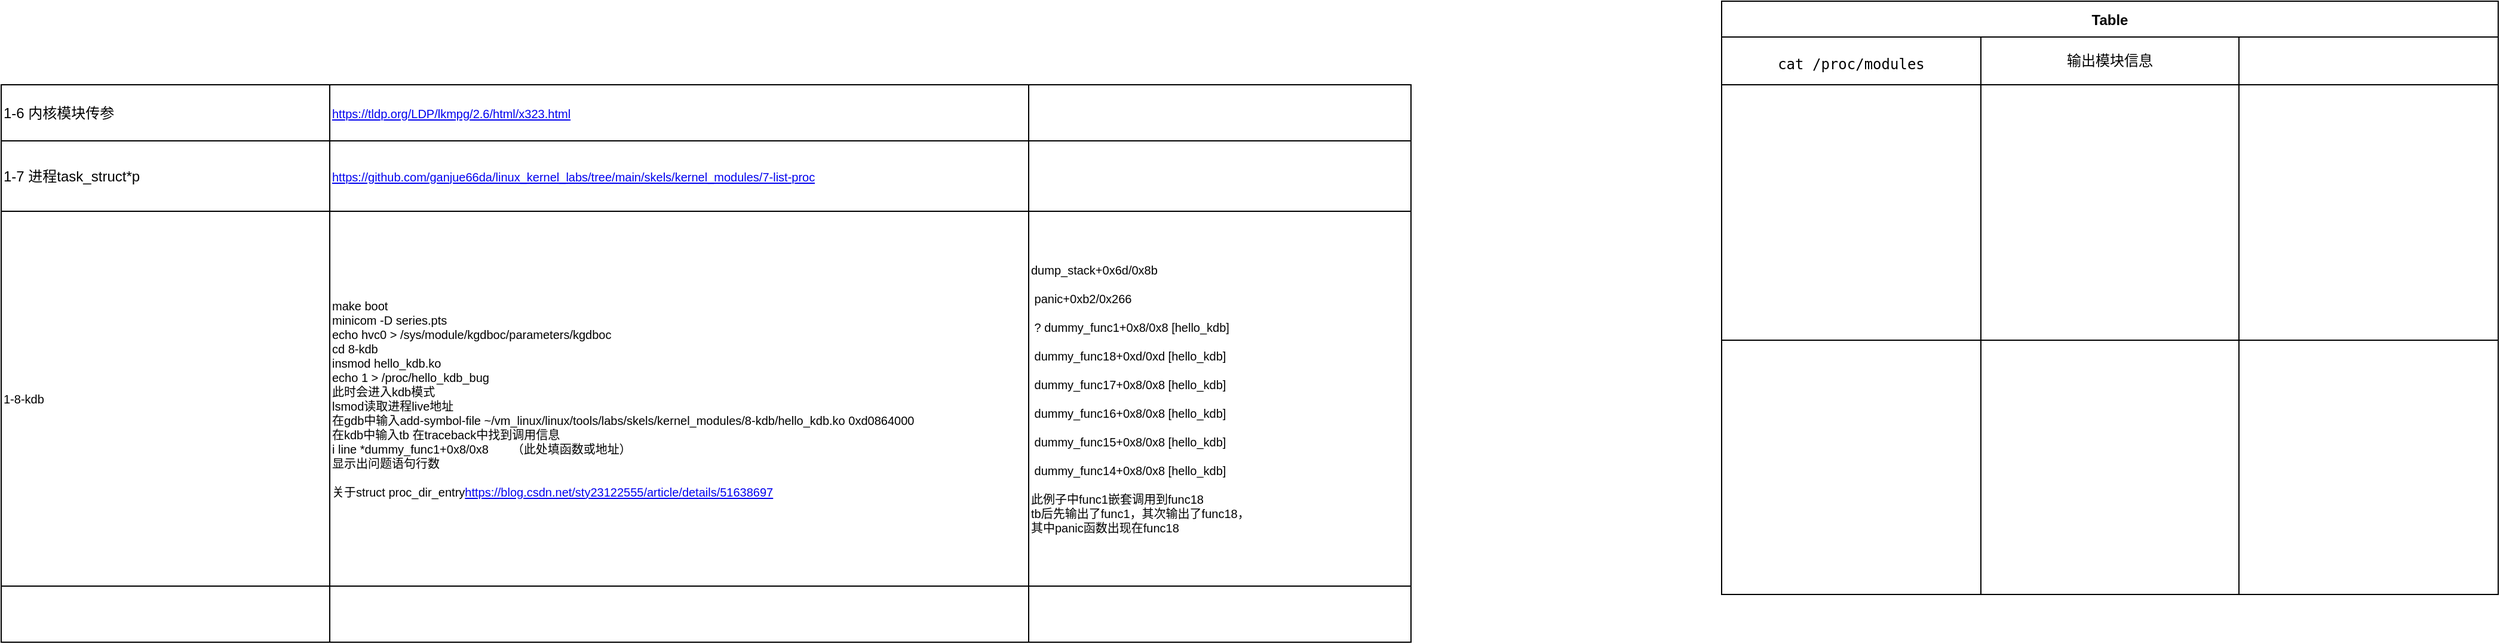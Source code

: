 <mxfile version="15.9.6" type="github" pages="3">
  <diagram id="2Nv8tBa7N8BT5brDQEJB" name="achievement">
    <mxGraphModel dx="3044" dy="724" grid="1" gridSize="10" guides="1" tooltips="1" connect="1" arrows="1" fold="1" page="1" pageScale="1" pageWidth="827" pageHeight="1169" math="0" shadow="0">
      <root>
        <mxCell id="0" />
        <mxCell id="1" parent="0" />
        <mxCell id="DjYXvXNdv97Wl0VyBLQK-1" value="" style="shape=table;startSize=0;container=1;collapsible=0;childLayout=tableLayout;fontStyle=5;align=center;pointerEvents=1;fontSize=10;" parent="1" vertex="1">
          <mxGeometry x="-1290" y="80" width="1180" height="467" as="geometry" />
        </mxCell>
        <mxCell id="DjYXvXNdv97Wl0VyBLQK-2" value="" style="shape=partialRectangle;html=1;whiteSpace=wrap;collapsible=0;dropTarget=0;pointerEvents=0;fillColor=none;top=0;left=0;bottom=0;right=0;points=[[0,0.5],[1,0.5]];portConstraint=eastwest;fontSize=10;align=left;" parent="DjYXvXNdv97Wl0VyBLQK-1" vertex="1">
          <mxGeometry width="1180" height="47" as="geometry" />
        </mxCell>
        <mxCell id="DjYXvXNdv97Wl0VyBLQK-3" value="&lt;span style=&quot;font-size: 12px ; text-align: center&quot;&gt;1-6 内核模块传参&lt;/span&gt;" style="shape=partialRectangle;html=1;whiteSpace=wrap;connectable=0;fillColor=none;top=0;left=0;bottom=0;right=0;overflow=hidden;pointerEvents=1;fontSize=10;align=left;" parent="DjYXvXNdv97Wl0VyBLQK-2" vertex="1">
          <mxGeometry width="275" height="47" as="geometry">
            <mxRectangle width="275" height="47" as="alternateBounds" />
          </mxGeometry>
        </mxCell>
        <mxCell id="DjYXvXNdv97Wl0VyBLQK-4" value="&lt;a href=&quot;https://tldp.org/LDP/lkmpg/2.6/html/x323.html&quot;&gt;https://tldp.org/LDP/lkmpg/2.6/html/x323.html&lt;/a&gt;" style="shape=partialRectangle;html=1;whiteSpace=wrap;connectable=0;fillColor=none;top=0;left=0;bottom=0;right=0;overflow=hidden;pointerEvents=1;fontSize=10;align=left;" parent="DjYXvXNdv97Wl0VyBLQK-2" vertex="1">
          <mxGeometry x="275" width="585" height="47" as="geometry">
            <mxRectangle width="585" height="47" as="alternateBounds" />
          </mxGeometry>
        </mxCell>
        <mxCell id="DjYXvXNdv97Wl0VyBLQK-5" value="" style="shape=partialRectangle;html=1;whiteSpace=wrap;connectable=0;fillColor=none;top=0;left=0;bottom=0;right=0;overflow=hidden;pointerEvents=1;fontSize=10;align=left;" parent="DjYXvXNdv97Wl0VyBLQK-2" vertex="1">
          <mxGeometry x="860" width="320" height="47" as="geometry">
            <mxRectangle width="320" height="47" as="alternateBounds" />
          </mxGeometry>
        </mxCell>
        <mxCell id="DjYXvXNdv97Wl0VyBLQK-6" value="" style="shape=partialRectangle;html=1;whiteSpace=wrap;collapsible=0;dropTarget=0;pointerEvents=0;fillColor=none;top=0;left=0;bottom=0;right=0;points=[[0,0.5],[1,0.5]];portConstraint=eastwest;fontSize=10;align=left;" parent="DjYXvXNdv97Wl0VyBLQK-1" vertex="1">
          <mxGeometry y="47" width="1180" height="59" as="geometry" />
        </mxCell>
        <mxCell id="DjYXvXNdv97Wl0VyBLQK-7" value="&lt;span style=&quot;font-size: 12px ; text-align: center&quot;&gt;1-7 进程task_struct*p&lt;/span&gt;" style="shape=partialRectangle;html=1;whiteSpace=wrap;connectable=0;fillColor=none;top=0;left=0;bottom=0;right=0;overflow=hidden;pointerEvents=1;fontSize=10;align=left;" parent="DjYXvXNdv97Wl0VyBLQK-6" vertex="1">
          <mxGeometry width="275" height="59" as="geometry">
            <mxRectangle width="275" height="59" as="alternateBounds" />
          </mxGeometry>
        </mxCell>
        <mxCell id="DjYXvXNdv97Wl0VyBLQK-8" value="&lt;div style=&quot;text-align: center&quot;&gt;&lt;a href=&quot;https://github.com/ganjue66da/linux_kernel_labs/tree/main/skels/kernel_modules/7-list-proc&quot;&gt;https://github.com/ganjue66da/linux_kernel_labs/tree/main/skels/kernel_modules/7-list-proc&lt;/a&gt;&lt;br&gt;&lt;/div&gt;" style="shape=partialRectangle;html=1;whiteSpace=wrap;connectable=0;fillColor=none;top=0;left=0;bottom=0;right=0;overflow=hidden;pointerEvents=1;fontSize=10;align=left;" parent="DjYXvXNdv97Wl0VyBLQK-6" vertex="1">
          <mxGeometry x="275" width="585" height="59" as="geometry">
            <mxRectangle width="585" height="59" as="alternateBounds" />
          </mxGeometry>
        </mxCell>
        <mxCell id="DjYXvXNdv97Wl0VyBLQK-9" value="" style="shape=partialRectangle;html=1;whiteSpace=wrap;connectable=0;fillColor=none;top=0;left=0;bottom=0;right=0;overflow=hidden;pointerEvents=1;fontSize=10;align=left;" parent="DjYXvXNdv97Wl0VyBLQK-6" vertex="1">
          <mxGeometry x="860" width="320" height="59" as="geometry">
            <mxRectangle width="320" height="59" as="alternateBounds" />
          </mxGeometry>
        </mxCell>
        <mxCell id="DjYXvXNdv97Wl0VyBLQK-10" value="" style="shape=partialRectangle;html=1;whiteSpace=wrap;collapsible=0;dropTarget=0;pointerEvents=0;fillColor=none;top=0;left=0;bottom=0;right=0;points=[[0,0.5],[1,0.5]];portConstraint=eastwest;fontSize=10;align=left;" parent="DjYXvXNdv97Wl0VyBLQK-1" vertex="1">
          <mxGeometry y="106" width="1180" height="314" as="geometry" />
        </mxCell>
        <mxCell id="DjYXvXNdv97Wl0VyBLQK-11" value="1-8-kdb" style="shape=partialRectangle;html=1;whiteSpace=wrap;connectable=0;fillColor=none;top=0;left=0;bottom=0;right=0;overflow=hidden;pointerEvents=1;fontSize=10;align=left;" parent="DjYXvXNdv97Wl0VyBLQK-10" vertex="1">
          <mxGeometry width="275" height="314" as="geometry">
            <mxRectangle width="275" height="314" as="alternateBounds" />
          </mxGeometry>
        </mxCell>
        <mxCell id="DjYXvXNdv97Wl0VyBLQK-12" value="make boot&lt;br&gt;minicom -D series.pts&lt;br&gt;&lt;span style=&quot;font-size: 10px&quot;&gt;echo hvc0 &amp;gt; /sys/module/kgdboc/parameters/kgdboc&lt;br&gt;&lt;/span&gt;cd 8-kdb&lt;br&gt;insmod hello_kdb.ko&lt;br&gt;echo 1 &amp;gt; /proc/hello_kdb_bug&lt;br&gt;此时会进入kdb模式&lt;br&gt;lsmod读取进程live地址&lt;br&gt;在gdb中输入&lt;span style=&quot;font-size: 10px&quot;&gt;add-symbol-file ~/vm_linux/linux/tools/labs/skels/kernel_modules/8-kdb/hello_kdb.ko 0&lt;/span&gt;&lt;span&gt;xd0864000&lt;br&gt;&lt;/span&gt;&lt;span style=&quot;font-size: 10px&quot;&gt;在kdb中输入tb 在traceback中找到调用信息&lt;br&gt;i line *&lt;/span&gt;&lt;span style=&quot;font-size: 10px&quot;&gt;dummy_func1+0x8/0x8&amp;nbsp; &amp;nbsp; &amp;nbsp; &amp;nbsp;（此处填函数或地址）&lt;br&gt;显示出问题语句行数&lt;br&gt;&lt;br&gt;关于struct proc_dir_entry&lt;a href=&quot;https://blog.csdn.net/sty23122555/article/details/51638697&quot;&gt;https://blog.csdn.net/sty23122555/article/details/51638697&lt;/a&gt;&lt;br&gt;&lt;/span&gt;" style="shape=partialRectangle;html=1;whiteSpace=wrap;connectable=0;fillColor=none;top=0;left=0;bottom=0;right=0;overflow=hidden;pointerEvents=1;fontSize=10;align=left;" parent="DjYXvXNdv97Wl0VyBLQK-10" vertex="1">
          <mxGeometry x="275" width="585" height="314" as="geometry">
            <mxRectangle width="585" height="314" as="alternateBounds" />
          </mxGeometry>
        </mxCell>
        <mxCell id="DjYXvXNdv97Wl0VyBLQK-13" value="&lt;div&gt;&lt;span style=&quot;font-size: 10px&quot;&gt;dump_stack+0x6d/0x8b&lt;/span&gt;&lt;/div&gt;&lt;div&gt;&lt;span style=&quot;font-size: 10px&quot;&gt;&lt;br&gt;&lt;/span&gt;&lt;/div&gt;&lt;div&gt;&lt;span style=&quot;font-size: 10px&quot;&gt;&amp;nbsp;panic+0xb2/0x266&lt;/span&gt;&lt;/div&gt;&lt;div&gt;&lt;span style=&quot;font-size: 10px&quot;&gt;&lt;br&gt;&lt;/span&gt;&lt;/div&gt;&lt;div&gt;&lt;span style=&quot;font-size: 10px&quot;&gt;&amp;nbsp;? dummy_func1+0x8/0x8 [hello_kdb]&lt;/span&gt;&lt;/div&gt;&lt;div&gt;&lt;span style=&quot;font-size: 10px&quot;&gt;&lt;br&gt;&lt;/span&gt;&lt;/div&gt;&lt;div&gt;&lt;span style=&quot;font-size: 10px&quot;&gt;&amp;nbsp;dummy_func18+0xd/0xd [hello_kdb]&lt;/span&gt;&lt;/div&gt;&lt;div&gt;&lt;span style=&quot;font-size: 10px&quot;&gt;&lt;br&gt;&lt;/span&gt;&lt;/div&gt;&lt;div&gt;&lt;span style=&quot;font-size: 10px&quot;&gt;&amp;nbsp;dummy_func17+0x8/0x8 [hello_kdb]&lt;/span&gt;&lt;/div&gt;&lt;div&gt;&lt;span style=&quot;font-size: 10px&quot;&gt;&lt;br&gt;&lt;/span&gt;&lt;/div&gt;&lt;div&gt;&lt;span style=&quot;font-size: 10px&quot;&gt;&amp;nbsp;dummy_func16+0x8/0x8 [hello_kdb]&lt;/span&gt;&lt;/div&gt;&lt;div&gt;&lt;span style=&quot;font-size: 10px&quot;&gt;&lt;br&gt;&lt;/span&gt;&lt;/div&gt;&lt;div&gt;&lt;span style=&quot;font-size: 10px&quot;&gt;&amp;nbsp;dummy_func15+0x8/0x8 [hello_kdb]&lt;/span&gt;&lt;/div&gt;&lt;div&gt;&lt;span style=&quot;font-size: 10px&quot;&gt;&lt;br&gt;&lt;/span&gt;&lt;/div&gt;&lt;div&gt;&lt;span style=&quot;font-size: 10px&quot;&gt;&amp;nbsp;dummy_func14+0x8/0x8 [hello_kdb]&lt;/span&gt;&lt;/div&gt;&lt;div&gt;&lt;br&gt;&lt;/div&gt;&lt;div&gt;此例子中func1嵌套调用到func18&lt;/div&gt;&lt;div&gt;tb后先输出了func1，其次输出了func18，&lt;/div&gt;&lt;div&gt;其中panic函数出现在func18&lt;/div&gt;" style="shape=partialRectangle;html=1;whiteSpace=wrap;connectable=0;fillColor=none;top=0;left=0;bottom=0;right=0;overflow=hidden;pointerEvents=1;fontSize=10;align=left;" parent="DjYXvXNdv97Wl0VyBLQK-10" vertex="1">
          <mxGeometry x="860" width="320" height="314" as="geometry">
            <mxRectangle width="320" height="314" as="alternateBounds" />
          </mxGeometry>
        </mxCell>
        <mxCell id="DjYXvXNdv97Wl0VyBLQK-14" style="shape=partialRectangle;html=1;whiteSpace=wrap;collapsible=0;dropTarget=0;pointerEvents=0;fillColor=none;top=0;left=0;bottom=0;right=0;points=[[0,0.5],[1,0.5]];portConstraint=eastwest;fontSize=10;align=left;" parent="DjYXvXNdv97Wl0VyBLQK-1" vertex="1">
          <mxGeometry y="420" width="1180" height="47" as="geometry" />
        </mxCell>
        <mxCell id="DjYXvXNdv97Wl0VyBLQK-15" style="shape=partialRectangle;html=1;whiteSpace=wrap;connectable=0;fillColor=none;top=0;left=0;bottom=0;right=0;overflow=hidden;pointerEvents=1;fontSize=10;align=left;" parent="DjYXvXNdv97Wl0VyBLQK-14" vertex="1">
          <mxGeometry width="275" height="47" as="geometry">
            <mxRectangle width="275" height="47" as="alternateBounds" />
          </mxGeometry>
        </mxCell>
        <mxCell id="DjYXvXNdv97Wl0VyBLQK-16" style="shape=partialRectangle;html=1;whiteSpace=wrap;connectable=0;fillColor=none;top=0;left=0;bottom=0;right=0;overflow=hidden;pointerEvents=1;fontSize=10;align=left;" parent="DjYXvXNdv97Wl0VyBLQK-14" vertex="1">
          <mxGeometry x="275" width="585" height="47" as="geometry">
            <mxRectangle width="585" height="47" as="alternateBounds" />
          </mxGeometry>
        </mxCell>
        <mxCell id="DjYXvXNdv97Wl0VyBLQK-17" style="shape=partialRectangle;html=1;whiteSpace=wrap;connectable=0;fillColor=none;top=0;left=0;bottom=0;right=0;overflow=hidden;pointerEvents=1;fontSize=10;align=left;" parent="DjYXvXNdv97Wl0VyBLQK-14" vertex="1">
          <mxGeometry x="860" width="320" height="47" as="geometry">
            <mxRectangle width="320" height="47" as="alternateBounds" />
          </mxGeometry>
        </mxCell>
        <mxCell id="0xNGgfO1WyL0FgAi1zCo-1" value="Table" style="shape=table;startSize=30;container=1;collapsible=0;childLayout=tableLayout;fontStyle=1;align=center;pointerEvents=1;" parent="1" vertex="1">
          <mxGeometry x="150" y="10" width="650" height="497" as="geometry" />
        </mxCell>
        <mxCell id="0xNGgfO1WyL0FgAi1zCo-2" value="" style="shape=partialRectangle;html=1;whiteSpace=wrap;collapsible=0;dropTarget=0;pointerEvents=0;fillColor=none;top=0;left=0;bottom=0;right=0;points=[[0,0.5],[1,0.5]];portConstraint=eastwest;" parent="0xNGgfO1WyL0FgAi1zCo-1" vertex="1">
          <mxGeometry y="30" width="650" height="40" as="geometry" />
        </mxCell>
        <mxCell id="0xNGgfO1WyL0FgAi1zCo-3" value="&lt;pre style=&quot;box-sizing: border-box ; font-family: , &amp;#34;menlo&amp;#34; , &amp;#34;monaco&amp;#34; , &amp;#34;consolas&amp;#34; , &amp;#34;liberation mono&amp;#34; , &amp;#34;courier new&amp;#34; , &amp;#34;courier&amp;#34; , monospace ; line-height: 1.4 ; max-height: none ; overflow: auto ; margin-top: 0px ; margin-bottom: 0px ; padding: 12px&quot;&gt;cat /proc/modules&lt;/pre&gt;" style="shape=partialRectangle;html=1;whiteSpace=wrap;connectable=0;fillColor=none;top=0;left=0;bottom=0;right=0;overflow=hidden;pointerEvents=1;" parent="0xNGgfO1WyL0FgAi1zCo-2" vertex="1">
          <mxGeometry width="217" height="40" as="geometry">
            <mxRectangle width="217" height="40" as="alternateBounds" />
          </mxGeometry>
        </mxCell>
        <mxCell id="0xNGgfO1WyL0FgAi1zCo-4" value="输出模块信息" style="shape=partialRectangle;html=1;whiteSpace=wrap;connectable=0;fillColor=none;top=0;left=0;bottom=0;right=0;overflow=hidden;pointerEvents=1;" parent="0xNGgfO1WyL0FgAi1zCo-2" vertex="1">
          <mxGeometry x="217" width="216" height="40" as="geometry">
            <mxRectangle width="216" height="40" as="alternateBounds" />
          </mxGeometry>
        </mxCell>
        <mxCell id="0xNGgfO1WyL0FgAi1zCo-5" value="" style="shape=partialRectangle;html=1;whiteSpace=wrap;connectable=0;fillColor=none;top=0;left=0;bottom=0;right=0;overflow=hidden;pointerEvents=1;" parent="0xNGgfO1WyL0FgAi1zCo-2" vertex="1">
          <mxGeometry x="433" width="217" height="40" as="geometry">
            <mxRectangle width="217" height="40" as="alternateBounds" />
          </mxGeometry>
        </mxCell>
        <mxCell id="0xNGgfO1WyL0FgAi1zCo-6" value="" style="shape=partialRectangle;html=1;whiteSpace=wrap;collapsible=0;dropTarget=0;pointerEvents=0;fillColor=none;top=0;left=0;bottom=0;right=0;points=[[0,0.5],[1,0.5]];portConstraint=eastwest;" parent="0xNGgfO1WyL0FgAi1zCo-1" vertex="1">
          <mxGeometry y="70" width="650" height="214" as="geometry" />
        </mxCell>
        <mxCell id="0xNGgfO1WyL0FgAi1zCo-7" value="" style="shape=partialRectangle;html=1;whiteSpace=wrap;connectable=0;fillColor=none;top=0;left=0;bottom=0;right=0;overflow=hidden;pointerEvents=1;" parent="0xNGgfO1WyL0FgAi1zCo-6" vertex="1">
          <mxGeometry width="217" height="214" as="geometry">
            <mxRectangle width="217" height="214" as="alternateBounds" />
          </mxGeometry>
        </mxCell>
        <mxCell id="0xNGgfO1WyL0FgAi1zCo-8" value="" style="shape=partialRectangle;html=1;whiteSpace=wrap;connectable=0;fillColor=none;top=0;left=0;bottom=0;right=0;overflow=hidden;pointerEvents=1;" parent="0xNGgfO1WyL0FgAi1zCo-6" vertex="1">
          <mxGeometry x="217" width="216" height="214" as="geometry">
            <mxRectangle width="216" height="214" as="alternateBounds" />
          </mxGeometry>
        </mxCell>
        <mxCell id="0xNGgfO1WyL0FgAi1zCo-9" value="" style="shape=partialRectangle;html=1;whiteSpace=wrap;connectable=0;fillColor=none;top=0;left=0;bottom=0;right=0;overflow=hidden;pointerEvents=1;" parent="0xNGgfO1WyL0FgAi1zCo-6" vertex="1">
          <mxGeometry x="433" width="217" height="214" as="geometry">
            <mxRectangle width="217" height="214" as="alternateBounds" />
          </mxGeometry>
        </mxCell>
        <mxCell id="0xNGgfO1WyL0FgAi1zCo-10" value="" style="shape=partialRectangle;html=1;whiteSpace=wrap;collapsible=0;dropTarget=0;pointerEvents=0;fillColor=none;top=0;left=0;bottom=0;right=0;points=[[0,0.5],[1,0.5]];portConstraint=eastwest;" parent="0xNGgfO1WyL0FgAi1zCo-1" vertex="1">
          <mxGeometry y="284" width="650" height="213" as="geometry" />
        </mxCell>
        <mxCell id="0xNGgfO1WyL0FgAi1zCo-11" value="" style="shape=partialRectangle;html=1;whiteSpace=wrap;connectable=0;fillColor=none;top=0;left=0;bottom=0;right=0;overflow=hidden;pointerEvents=1;" parent="0xNGgfO1WyL0FgAi1zCo-10" vertex="1">
          <mxGeometry width="217" height="213" as="geometry">
            <mxRectangle width="217" height="213" as="alternateBounds" />
          </mxGeometry>
        </mxCell>
        <mxCell id="0xNGgfO1WyL0FgAi1zCo-12" value="" style="shape=partialRectangle;html=1;whiteSpace=wrap;connectable=0;fillColor=none;top=0;left=0;bottom=0;right=0;overflow=hidden;pointerEvents=1;" parent="0xNGgfO1WyL0FgAi1zCo-10" vertex="1">
          <mxGeometry x="217" width="216" height="213" as="geometry">
            <mxRectangle width="216" height="213" as="alternateBounds" />
          </mxGeometry>
        </mxCell>
        <mxCell id="0xNGgfO1WyL0FgAi1zCo-13" value="" style="shape=partialRectangle;html=1;whiteSpace=wrap;connectable=0;fillColor=none;top=0;left=0;bottom=0;right=0;overflow=hidden;pointerEvents=1;" parent="0xNGgfO1WyL0FgAi1zCo-10" vertex="1">
          <mxGeometry x="433" width="217" height="213" as="geometry">
            <mxRectangle width="217" height="213" as="alternateBounds" />
          </mxGeometry>
        </mxCell>
      </root>
    </mxGraphModel>
  </diagram>
  <diagram id="BBMxxeeEchxgctj_FWzU" name="questions">
    <mxGraphModel dx="1390" dy="724" grid="1" gridSize="10" guides="1" tooltips="1" connect="1" arrows="1" fold="1" page="1" pageScale="1" pageWidth="827" pageHeight="1169" math="0" shadow="0">
      <root>
        <mxCell id="ueqvzUvDBRW681NDxKHG-0" />
        <mxCell id="ueqvzUvDBRW681NDxKHG-1" parent="ueqvzUvDBRW681NDxKHG-0" />
        <mxCell id="fYQm1WL6vumKPO3vuypY-0" value="some hard" style="shape=table;startSize=30;container=1;collapsible=0;childLayout=tableLayout;fontStyle=1;align=center;pointerEvents=1;" parent="ueqvzUvDBRW681NDxKHG-1" vertex="1">
          <mxGeometry x="70" y="740" width="1200" height="450" as="geometry" />
        </mxCell>
        <mxCell id="fYQm1WL6vumKPO3vuypY-1" value="" style="shape=partialRectangle;html=1;whiteSpace=wrap;collapsible=0;dropTarget=0;pointerEvents=0;fillColor=none;top=0;left=0;bottom=0;right=0;points=[[0,0.5],[1,0.5]];portConstraint=eastwest;align=left;" parent="fYQm1WL6vumKPO3vuypY-0" vertex="1">
          <mxGeometry y="30" width="1200" height="50" as="geometry" />
        </mxCell>
        <mxCell id="fYQm1WL6vumKPO3vuypY-2" value="&lt;span style=&quot;text-align: center&quot;&gt;intruction:&lt;/span&gt;&lt;h3 style=&quot;text-align: center ; box-sizing: border-box ; margin-top: 0px&quot;&gt;Adding and using a virtual disk&lt;/h3&gt;" style="shape=partialRectangle;html=1;whiteSpace=wrap;connectable=0;fillColor=none;top=0;left=0;bottom=0;right=0;overflow=hidden;pointerEvents=1;align=left;" parent="fYQm1WL6vumKPO3vuypY-1" vertex="1">
          <mxGeometry width="240" height="50" as="geometry">
            <mxRectangle width="240" height="50" as="alternateBounds" />
          </mxGeometry>
        </mxCell>
        <mxCell id="fYQm1WL6vumKPO3vuypY-3" value="&lt;div&gt;&lt;font style=&quot;font-size: 10px&quot;&gt;mkdir /test&lt;/font&gt;&lt;/div&gt;&lt;div&gt;&lt;font style=&quot;font-size: 10px&quot;&gt;mount /dev/vdd /test&lt;/font&gt;&lt;/div&gt;&lt;div&gt;&lt;font size=&quot;3&quot;&gt;mount: mounting /dev/vdd1/ on /test failed: Not a directory&lt;/font&gt;&lt;/div&gt;&lt;div&gt;&lt;br&gt;&lt;/div&gt;" style="shape=partialRectangle;html=1;whiteSpace=wrap;connectable=0;fillColor=none;top=0;left=0;bottom=0;right=0;overflow=hidden;pointerEvents=1;align=left;" parent="fYQm1WL6vumKPO3vuypY-1" vertex="1">
          <mxGeometry x="240" width="634" height="50" as="geometry">
            <mxRectangle width="634" height="50" as="alternateBounds" />
          </mxGeometry>
        </mxCell>
        <mxCell id="fYQm1WL6vumKPO3vuypY-4" value="&lt;span style=&quot;font-family: serif ; font-size: 16px ; background-color: rgb(219 , 250 , 244)&quot;&gt;&amp;nbsp;Run&amp;nbsp;&lt;/span&gt;&lt;span class=&quot;command&quot; style=&quot;box-sizing: border-box ; font-weight: 700 ; font-family: serif ; font-size: 16px ; background-color: rgb(219 , 250 , 244)&quot;&gt;make menuconfig&lt;/span&gt;&lt;span style=&quot;font-family: serif ; font-size: 16px ; background-color: rgb(219 , 250 , 244)&quot;&gt;&amp;nbsp;and go to the&amp;nbsp;&lt;/span&gt;&lt;em style=&quot;box-sizing: border-box ; font-family: serif ; font-size: 16px ; background-color: rgb(219 , 250 , 244)&quot;&gt;File systems&lt;/em&gt;&lt;span style=&quot;font-family: serif ; font-size: 16px ; background-color: rgb(219 , 250 , 244)&quot;&gt;&amp;nbsp;section. Enable&amp;nbsp;&lt;/span&gt;&lt;em style=&quot;box-sizing: border-box ; font-family: serif ; font-size: 16px ; background-color: rgb(219 , 250 , 244)&quot;&gt;Btrfs filesystem support&lt;/em&gt;" style="shape=partialRectangle;html=1;whiteSpace=wrap;connectable=0;fillColor=none;top=0;left=0;bottom=0;right=0;overflow=hidden;pointerEvents=1;align=left;" parent="fYQm1WL6vumKPO3vuypY-1" vertex="1">
          <mxGeometry x="874" width="326" height="50" as="geometry">
            <mxRectangle width="326" height="50" as="alternateBounds" />
          </mxGeometry>
        </mxCell>
        <mxCell id="fYQm1WL6vumKPO3vuypY-5" value="" style="shape=partialRectangle;html=1;whiteSpace=wrap;collapsible=0;dropTarget=0;pointerEvents=0;fillColor=none;top=0;left=0;bottom=0;right=0;points=[[0,0.5],[1,0.5]];portConstraint=eastwest;align=left;" parent="fYQm1WL6vumKPO3vuypY-0" vertex="1">
          <mxGeometry y="80" width="1200" height="80" as="geometry" />
        </mxCell>
        <mxCell id="fYQm1WL6vumKPO3vuypY-6" value="&lt;span style=&quot;text-align: center&quot;&gt;lab1-6&lt;/span&gt;" style="shape=partialRectangle;html=1;whiteSpace=wrap;connectable=0;fillColor=none;top=0;left=0;bottom=0;right=0;overflow=hidden;pointerEvents=1;align=left;" parent="fYQm1WL6vumKPO3vuypY-5" vertex="1">
          <mxGeometry width="240" height="80" as="geometry">
            <mxRectangle width="240" height="80" as="alternateBounds" />
          </mxGeometry>
        </mxCell>
        <mxCell id="fYQm1WL6vumKPO3vuypY-7" value="&lt;span style=&quot;font-family: serif ; text-align: center ; background-color: rgb(252 , 252 , 252)&quot;&gt;&lt;font style=&quot;font-size: 10px&quot;&gt;Try to unload the kernel module. Notice that the operation does not work because there are references from the kernel module within the kernel since the oops; Until the release of those references (which is almost impossible in the case of an oops), the module can not be unloaded.&lt;/font&gt;&lt;/span&gt;" style="shape=partialRectangle;html=1;whiteSpace=wrap;connectable=0;fillColor=none;top=0;left=0;bottom=0;right=0;overflow=hidden;pointerEvents=1;align=left;" parent="fYQm1WL6vumKPO3vuypY-5" vertex="1">
          <mxGeometry x="240" width="634" height="80" as="geometry">
            <mxRectangle width="634" height="80" as="alternateBounds" />
          </mxGeometry>
        </mxCell>
        <mxCell id="fYQm1WL6vumKPO3vuypY-8" value="" style="shape=partialRectangle;html=1;whiteSpace=wrap;connectable=0;fillColor=none;top=0;left=0;bottom=0;right=0;overflow=hidden;pointerEvents=1;align=left;" parent="fYQm1WL6vumKPO3vuypY-5" vertex="1">
          <mxGeometry x="874" width="326" height="80" as="geometry">
            <mxRectangle width="326" height="80" as="alternateBounds" />
          </mxGeometry>
        </mxCell>
        <mxCell id="fYQm1WL6vumKPO3vuypY-9" value="" style="shape=partialRectangle;html=1;whiteSpace=wrap;collapsible=0;dropTarget=0;pointerEvents=0;fillColor=none;top=0;left=0;bottom=0;right=0;points=[[0,0.5],[1,0.5]];portConstraint=eastwest;align=left;" parent="fYQm1WL6vumKPO3vuypY-0" vertex="1">
          <mxGeometry y="160" width="1200" height="120" as="geometry" />
        </mxCell>
        <mxCell id="fYQm1WL6vumKPO3vuypY-10" value="lab1 8-kdb&lt;span style=&quot;white-space: pre&quot;&gt; &lt;/span&gt;" style="shape=partialRectangle;html=1;whiteSpace=wrap;connectable=0;fillColor=none;top=0;left=0;bottom=0;right=0;overflow=hidden;pointerEvents=1;align=left;" parent="fYQm1WL6vumKPO3vuypY-9" vertex="1">
          <mxGeometry width="240" height="120" as="geometry">
            <mxRectangle width="240" height="120" as="alternateBounds" />
          </mxGeometry>
        </mxCell>
        <mxCell id="fYQm1WL6vumKPO3vuypY-11" value="使用make gdb去调试虚拟机时，虚拟机卡死，无法调试" style="shape=partialRectangle;html=1;whiteSpace=wrap;connectable=0;fillColor=none;top=0;left=0;bottom=0;right=0;overflow=hidden;pointerEvents=1;align=left;" parent="fYQm1WL6vumKPO3vuypY-9" vertex="1">
          <mxGeometry x="240" width="634" height="120" as="geometry">
            <mxRectangle width="634" height="120" as="alternateBounds" />
          </mxGeometry>
        </mxCell>
        <mxCell id="fYQm1WL6vumKPO3vuypY-12" value="1. 在.config中添加CONFIG_KGDB_KDB并没有解决问题&lt;br&gt;2. 在make menuconfig里打开64-bit kernel选项，gdb可以进行调试，但是虚拟机启动出现问题&lt;br&gt;3.去掉&lt;font color=&quot;#c7254e&quot; face=&quot;Source Code Pro, DejaVu Sans Mono, Ubuntu Mono, Anonymous Pro, Droid Sans Mono, Menlo, Monaco, Consolas, Inconsolata, Courier, monospace, PingFang SC, Microsoft YaHei, sans-serif&quot;&gt;&lt;span style=&quot;font-size: 14px ; background-color: rgb(249 , 242 , 244)&quot;&gt;64-bit kernel选项，在quem.sh中将qemu-system-x84_64换成qemu-system-i386最终得以解决&lt;/span&gt;&lt;/font&gt;" style="shape=partialRectangle;html=1;whiteSpace=wrap;connectable=0;fillColor=none;top=0;left=0;bottom=0;right=0;overflow=hidden;pointerEvents=1;align=left;" parent="fYQm1WL6vumKPO3vuypY-9" vertex="1">
          <mxGeometry x="874" width="326" height="120" as="geometry">
            <mxRectangle width="326" height="120" as="alternateBounds" />
          </mxGeometry>
        </mxCell>
        <mxCell id="fYQm1WL6vumKPO3vuypY-13" style="shape=partialRectangle;html=1;whiteSpace=wrap;collapsible=0;dropTarget=0;pointerEvents=0;fillColor=none;top=0;left=0;bottom=0;right=0;points=[[0,0.5],[1,0.5]];portConstraint=eastwest;align=left;" parent="fYQm1WL6vumKPO3vuypY-0" vertex="1">
          <mxGeometry y="280" width="1200" height="40" as="geometry" />
        </mxCell>
        <mxCell id="fYQm1WL6vumKPO3vuypY-14" value="gdb monitor" style="shape=partialRectangle;html=1;whiteSpace=wrap;connectable=0;fillColor=none;top=0;left=0;bottom=0;right=0;overflow=hidden;pointerEvents=1;align=left;" parent="fYQm1WL6vumKPO3vuypY-13" vertex="1">
          <mxGeometry width="240" height="40" as="geometry">
            <mxRectangle width="240" height="40" as="alternateBounds" />
          </mxGeometry>
        </mxCell>
        <mxCell id="fYQm1WL6vumKPO3vuypY-15" style="shape=partialRectangle;html=1;whiteSpace=wrap;connectable=0;fillColor=none;top=0;left=0;bottom=0;right=0;overflow=hidden;pointerEvents=1;align=left;" parent="fYQm1WL6vumKPO3vuypY-13" vertex="1">
          <mxGeometry x="240" width="634" height="40" as="geometry">
            <mxRectangle width="634" height="40" as="alternateBounds" />
          </mxGeometry>
        </mxCell>
        <mxCell id="fYQm1WL6vumKPO3vuypY-16" style="shape=partialRectangle;html=1;whiteSpace=wrap;connectable=0;fillColor=none;top=0;left=0;bottom=0;right=0;overflow=hidden;pointerEvents=1;align=left;" parent="fYQm1WL6vumKPO3vuypY-13" vertex="1">
          <mxGeometry x="874" width="326" height="40" as="geometry">
            <mxRectangle width="326" height="40" as="alternateBounds" />
          </mxGeometry>
        </mxCell>
        <mxCell id="fYQm1WL6vumKPO3vuypY-17" style="shape=partialRectangle;html=1;whiteSpace=wrap;collapsible=0;dropTarget=0;pointerEvents=0;fillColor=none;top=0;left=0;bottom=0;right=0;points=[[0,0.5],[1,0.5]];portConstraint=eastwest;align=left;" parent="fYQm1WL6vumKPO3vuypY-0" vertex="1">
          <mxGeometry y="320" width="1200" height="90" as="geometry" />
        </mxCell>
        <mxCell id="fYQm1WL6vumKPO3vuypY-18" value="qemu and gdb" style="shape=partialRectangle;html=1;whiteSpace=wrap;connectable=0;fillColor=none;top=0;left=0;bottom=0;right=0;overflow=hidden;pointerEvents=1;align=left;" parent="fYQm1WL6vumKPO3vuypY-17" vertex="1">
          <mxGeometry width="240" height="90" as="geometry">
            <mxRectangle width="240" height="90" as="alternateBounds" />
          </mxGeometry>
        </mxCell>
        <mxCell id="fYQm1WL6vumKPO3vuypY-19" value="&lt;a href=&quot;https://linux-kernel-labs.github.io/refs/heads/master/labs/introduction.html&quot;&gt;https://linux-kernel-labs.github.io/refs/heads/master/labs/introduction.html&lt;/a&gt;&lt;br&gt;设置break sys_access后，并不能中断" style="shape=partialRectangle;html=1;whiteSpace=wrap;connectable=0;fillColor=none;top=0;left=0;bottom=0;right=0;overflow=hidden;pointerEvents=1;align=left;" parent="fYQm1WL6vumKPO3vuypY-17" vertex="1">
          <mxGeometry x="240" width="634" height="90" as="geometry">
            <mxRectangle width="634" height="90" as="alternateBounds" />
          </mxGeometry>
        </mxCell>
        <mxCell id="fYQm1WL6vumKPO3vuypY-20" value="运行模块后可以利用gdb打断点&lt;br&gt;因此认为环境配置没问题&lt;br&gt;在linux源码中搜索sys_access没有发现这个函数&lt;br&gt;但是发现了__ia32_sys_access这个函数&lt;br&gt;使用这个函数后可以正确执行" style="shape=partialRectangle;html=1;whiteSpace=wrap;connectable=0;fillColor=none;top=0;left=0;bottom=0;right=0;overflow=hidden;pointerEvents=1;align=left;" parent="fYQm1WL6vumKPO3vuypY-17" vertex="1">
          <mxGeometry x="874" width="326" height="90" as="geometry">
            <mxRectangle width="326" height="90" as="alternateBounds" />
          </mxGeometry>
        </mxCell>
        <mxCell id="fYQm1WL6vumKPO3vuypY-21" style="shape=partialRectangle;html=1;whiteSpace=wrap;collapsible=0;dropTarget=0;pointerEvents=0;fillColor=none;top=0;left=0;bottom=0;right=0;points=[[0,0.5],[1,0.5]];portConstraint=eastwest;align=left;" parent="fYQm1WL6vumKPO3vuypY-0" vertex="1">
          <mxGeometry y="410" width="1200" height="40" as="geometry" />
        </mxCell>
        <mxCell id="fYQm1WL6vumKPO3vuypY-22" style="shape=partialRectangle;html=1;whiteSpace=wrap;connectable=0;fillColor=none;top=0;left=0;bottom=0;right=0;overflow=hidden;pointerEvents=1;align=left;" parent="fYQm1WL6vumKPO3vuypY-21" vertex="1">
          <mxGeometry width="240" height="40" as="geometry">
            <mxRectangle width="240" height="40" as="alternateBounds" />
          </mxGeometry>
        </mxCell>
        <mxCell id="fYQm1WL6vumKPO3vuypY-23" style="shape=partialRectangle;html=1;whiteSpace=wrap;connectable=0;fillColor=none;top=0;left=0;bottom=0;right=0;overflow=hidden;pointerEvents=1;align=left;" parent="fYQm1WL6vumKPO3vuypY-21" vertex="1">
          <mxGeometry x="240" width="634" height="40" as="geometry">
            <mxRectangle width="634" height="40" as="alternateBounds" />
          </mxGeometry>
        </mxCell>
        <mxCell id="fYQm1WL6vumKPO3vuypY-24" style="shape=partialRectangle;html=1;whiteSpace=wrap;connectable=0;fillColor=none;top=0;left=0;bottom=0;right=0;overflow=hidden;pointerEvents=1;align=left;" parent="fYQm1WL6vumKPO3vuypY-21" vertex="1">
          <mxGeometry x="874" width="326" height="40" as="geometry">
            <mxRectangle width="326" height="40" as="alternateBounds" />
          </mxGeometry>
        </mxCell>
        <mxCell id="fYQm1WL6vumKPO3vuypY-25" value="List" style="swimlane;fontStyle=0;childLayout=stackLayout;horizontal=1;startSize=0;horizontalStack=0;resizeParent=1;resizeParentMax=0;resizeLast=0;collapsible=1;marginBottom=0;" parent="ueqvzUvDBRW681NDxKHG-1" vertex="1">
          <mxGeometry x="50" y="450" width="600" height="250" as="geometry" />
        </mxCell>
        <mxCell id="NJa-5nCQPRtqjpg_0-pC-0" value="搜索问题前，先对错误信息进行判断，确定错误范围，然后再搜索，最好不要直接复制粘贴错误信息进行搜索" style="text;strokeColor=none;fillColor=none;align=left;verticalAlign=middle;spacingLeft=4;spacingRight=4;overflow=hidden;points=[[0,0.5],[1,0.5]];portConstraint=eastwest;rotatable=0;" parent="fYQm1WL6vumKPO3vuypY-25" vertex="1">
          <mxGeometry width="600" height="50" as="geometry" />
        </mxCell>
        <mxCell id="fYQm1WL6vumKPO3vuypY-26" value="不要死扣问题，20分钟解决不了先放一放，记录问题，然后继续往下看" style="text;strokeColor=none;fillColor=none;align=left;verticalAlign=middle;spacingLeft=4;spacingRight=4;overflow=hidden;points=[[0,0.5],[1,0.5]];portConstraint=eastwest;rotatable=0;" parent="fYQm1WL6vumKPO3vuypY-25" vertex="1">
          <mxGeometry y="50" width="600" height="50" as="geometry" />
        </mxCell>
        <mxCell id="fYQm1WL6vumKPO3vuypY-27" value="一步步仔细看，记住自己都做过哪些更改，了解这些更改的影响" style="text;strokeColor=none;fillColor=none;align=left;verticalAlign=middle;spacingLeft=4;spacingRight=4;overflow=hidden;points=[[0,0.5],[1,0.5]];portConstraint=eastwest;rotatable=0;" parent="fYQm1WL6vumKPO3vuypY-25" vertex="1">
          <mxGeometry y="100" width="600" height="30" as="geometry" />
        </mxCell>
        <mxCell id="fYQm1WL6vumKPO3vuypY-28" value="关于实验环境可能出问题的点：内核配置中的一些选项错误，在menuconfig和.config中修改。&#xa;qemu镜像错误，qemu位数错误，安装错误， 在Makefile和qemu.sh中修改&#xa;docker错误，在Dockerfile" style="text;strokeColor=none;fillColor=none;align=left;verticalAlign=middle;spacingLeft=4;spacingRight=4;overflow=hidden;points=[[0,0.5],[1,0.5]];portConstraint=eastwest;rotatable=0;" parent="fYQm1WL6vumKPO3vuypY-25" vertex="1">
          <mxGeometry y="130" width="600" height="60" as="geometry" />
        </mxCell>
        <mxCell id="UjtgAkaJKLDk9gJ6wnqa-0" style="text;strokeColor=none;fillColor=none;align=left;verticalAlign=middle;spacingLeft=4;spacingRight=4;overflow=hidden;points=[[0,0.5],[1,0.5]];portConstraint=eastwest;rotatable=0;" parent="fYQm1WL6vumKPO3vuypY-25" vertex="1">
          <mxGeometry y="190" width="600" height="60" as="geometry" />
        </mxCell>
      </root>
    </mxGraphModel>
  </diagram>
  <diagram id="RSPUwJAlms76wyAhNXJo" name="上下文">
    <mxGraphModel dx="2217" dy="724" grid="1" gridSize="10" guides="1" tooltips="1" connect="1" arrows="1" fold="1" page="1" pageScale="1" pageWidth="827" pageHeight="1169" math="0" shadow="0">
      <root>
        <mxCell id="u8fbRhq5ncsoLbsnx2ep-0" />
        <mxCell id="u8fbRhq5ncsoLbsnx2ep-1" parent="u8fbRhq5ncsoLbsnx2ep-0" />
        <mxCell id="u8fbRhq5ncsoLbsnx2ep-2" value="https://blog.csdn.net/qq_16933601/article/details/107305828" style="text;html=1;align=center;verticalAlign=middle;resizable=0;points=[];autosize=1;strokeColor=none;fillColor=none;" vertex="1" parent="u8fbRhq5ncsoLbsnx2ep-1">
          <mxGeometry x="-270" y="300" width="340" height="20" as="geometry" />
        </mxCell>
        <mxCell id="u8fbRhq5ncsoLbsnx2ep-3" value="&lt;span style=&quot;color: rgb(77 , 77 , 77) ; font-family: , &amp;#34;sf ui text&amp;#34; , &amp;#34;arial&amp;#34; , &amp;#34;pingfang sc&amp;#34; , &amp;#34;hiragino sans gb&amp;#34; , &amp;#34;microsoft yahei&amp;#34; , &amp;#34;wenquanyi micro hei&amp;#34; , sans-serif ; font-size: 16px ; background-color: rgb(255 , 255 , 255)&quot;&gt;一般来讲原子上下文指的是在中断或软中断中，以及在持有自旋锁的时候。&lt;/span&gt;" style="text;html=1;align=center;verticalAlign=middle;resizable=0;points=[];autosize=1;strokeColor=none;fillColor=none;" vertex="1" parent="u8fbRhq5ncsoLbsnx2ep-1">
          <mxGeometry x="-270" y="120" width="540" height="20" as="geometry" />
        </mxCell>
        <mxCell id="u8fbRhq5ncsoLbsnx2ep-4" value="&lt;span style=&quot;color: rgb(77 , 77 , 77) ; font-family: , &amp;#34;sf ui text&amp;#34; , &amp;#34;arial&amp;#34; , &amp;#34;pingfang sc&amp;#34; , &amp;#34;hiragino sans gb&amp;#34; , &amp;#34;microsoft yahei&amp;#34; , &amp;#34;wenquanyi micro hei&amp;#34; , sans-serif ; font-size: 16px ; background-color: rgb(255 , 255 , 255)&quot;&gt;对于in_atomic()来说，在启用抢占的情况下，它工作的很好，可以告诉内核目前是否持有自旋锁，是否禁用抢占等。&lt;br&gt;但是，在没有启用抢占的情况 下，spin_lock根本不修改preempt_count，&lt;br&gt;所以即使内核调用了spin_lock，持有了自旋锁，in_atomic()仍然会返回 0，错误的告诉内核目前在非原子上下文中。&lt;br&gt;所以凡是依赖in_atomic()来判断是否在原子上下文的代码，在禁抢占的情况下都是有问题&lt;/span&gt;" style="text;html=1;align=center;verticalAlign=middle;resizable=0;points=[];autosize=1;strokeColor=none;fillColor=none;" vertex="1" parent="u8fbRhq5ncsoLbsnx2ep-1">
          <mxGeometry x="-270" y="150" width="830" height="70" as="geometry" />
        </mxCell>
      </root>
    </mxGraphModel>
  </diagram>
</mxfile>
